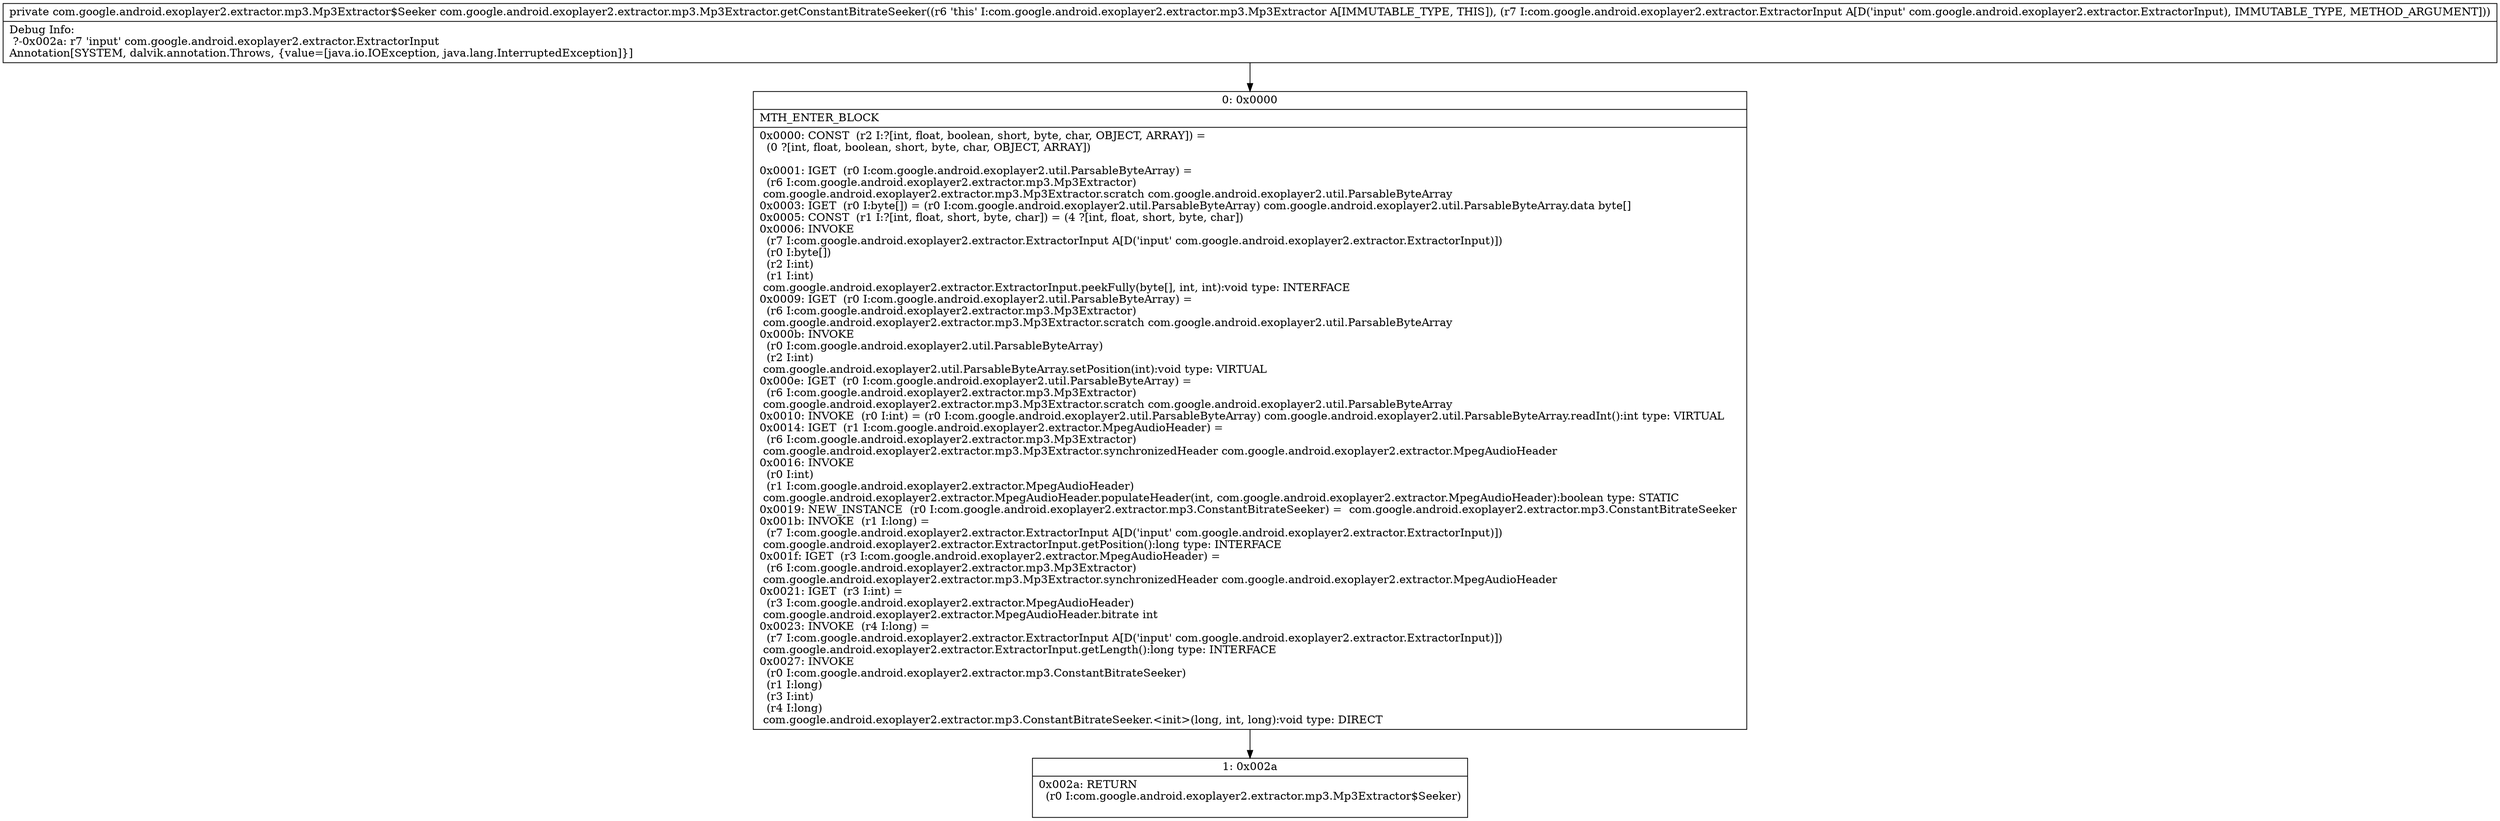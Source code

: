 digraph "CFG forcom.google.android.exoplayer2.extractor.mp3.Mp3Extractor.getConstantBitrateSeeker(Lcom\/google\/android\/exoplayer2\/extractor\/ExtractorInput;)Lcom\/google\/android\/exoplayer2\/extractor\/mp3\/Mp3Extractor$Seeker;" {
Node_0 [shape=record,label="{0\:\ 0x0000|MTH_ENTER_BLOCK\l|0x0000: CONST  (r2 I:?[int, float, boolean, short, byte, char, OBJECT, ARRAY]) = \l  (0 ?[int, float, boolean, short, byte, char, OBJECT, ARRAY])\l \l0x0001: IGET  (r0 I:com.google.android.exoplayer2.util.ParsableByteArray) = \l  (r6 I:com.google.android.exoplayer2.extractor.mp3.Mp3Extractor)\l com.google.android.exoplayer2.extractor.mp3.Mp3Extractor.scratch com.google.android.exoplayer2.util.ParsableByteArray \l0x0003: IGET  (r0 I:byte[]) = (r0 I:com.google.android.exoplayer2.util.ParsableByteArray) com.google.android.exoplayer2.util.ParsableByteArray.data byte[] \l0x0005: CONST  (r1 I:?[int, float, short, byte, char]) = (4 ?[int, float, short, byte, char]) \l0x0006: INVOKE  \l  (r7 I:com.google.android.exoplayer2.extractor.ExtractorInput A[D('input' com.google.android.exoplayer2.extractor.ExtractorInput)])\l  (r0 I:byte[])\l  (r2 I:int)\l  (r1 I:int)\l com.google.android.exoplayer2.extractor.ExtractorInput.peekFully(byte[], int, int):void type: INTERFACE \l0x0009: IGET  (r0 I:com.google.android.exoplayer2.util.ParsableByteArray) = \l  (r6 I:com.google.android.exoplayer2.extractor.mp3.Mp3Extractor)\l com.google.android.exoplayer2.extractor.mp3.Mp3Extractor.scratch com.google.android.exoplayer2.util.ParsableByteArray \l0x000b: INVOKE  \l  (r0 I:com.google.android.exoplayer2.util.ParsableByteArray)\l  (r2 I:int)\l com.google.android.exoplayer2.util.ParsableByteArray.setPosition(int):void type: VIRTUAL \l0x000e: IGET  (r0 I:com.google.android.exoplayer2.util.ParsableByteArray) = \l  (r6 I:com.google.android.exoplayer2.extractor.mp3.Mp3Extractor)\l com.google.android.exoplayer2.extractor.mp3.Mp3Extractor.scratch com.google.android.exoplayer2.util.ParsableByteArray \l0x0010: INVOKE  (r0 I:int) = (r0 I:com.google.android.exoplayer2.util.ParsableByteArray) com.google.android.exoplayer2.util.ParsableByteArray.readInt():int type: VIRTUAL \l0x0014: IGET  (r1 I:com.google.android.exoplayer2.extractor.MpegAudioHeader) = \l  (r6 I:com.google.android.exoplayer2.extractor.mp3.Mp3Extractor)\l com.google.android.exoplayer2.extractor.mp3.Mp3Extractor.synchronizedHeader com.google.android.exoplayer2.extractor.MpegAudioHeader \l0x0016: INVOKE  \l  (r0 I:int)\l  (r1 I:com.google.android.exoplayer2.extractor.MpegAudioHeader)\l com.google.android.exoplayer2.extractor.MpegAudioHeader.populateHeader(int, com.google.android.exoplayer2.extractor.MpegAudioHeader):boolean type: STATIC \l0x0019: NEW_INSTANCE  (r0 I:com.google.android.exoplayer2.extractor.mp3.ConstantBitrateSeeker) =  com.google.android.exoplayer2.extractor.mp3.ConstantBitrateSeeker \l0x001b: INVOKE  (r1 I:long) = \l  (r7 I:com.google.android.exoplayer2.extractor.ExtractorInput A[D('input' com.google.android.exoplayer2.extractor.ExtractorInput)])\l com.google.android.exoplayer2.extractor.ExtractorInput.getPosition():long type: INTERFACE \l0x001f: IGET  (r3 I:com.google.android.exoplayer2.extractor.MpegAudioHeader) = \l  (r6 I:com.google.android.exoplayer2.extractor.mp3.Mp3Extractor)\l com.google.android.exoplayer2.extractor.mp3.Mp3Extractor.synchronizedHeader com.google.android.exoplayer2.extractor.MpegAudioHeader \l0x0021: IGET  (r3 I:int) = \l  (r3 I:com.google.android.exoplayer2.extractor.MpegAudioHeader)\l com.google.android.exoplayer2.extractor.MpegAudioHeader.bitrate int \l0x0023: INVOKE  (r4 I:long) = \l  (r7 I:com.google.android.exoplayer2.extractor.ExtractorInput A[D('input' com.google.android.exoplayer2.extractor.ExtractorInput)])\l com.google.android.exoplayer2.extractor.ExtractorInput.getLength():long type: INTERFACE \l0x0027: INVOKE  \l  (r0 I:com.google.android.exoplayer2.extractor.mp3.ConstantBitrateSeeker)\l  (r1 I:long)\l  (r3 I:int)\l  (r4 I:long)\l com.google.android.exoplayer2.extractor.mp3.ConstantBitrateSeeker.\<init\>(long, int, long):void type: DIRECT \l}"];
Node_1 [shape=record,label="{1\:\ 0x002a|0x002a: RETURN  \l  (r0 I:com.google.android.exoplayer2.extractor.mp3.Mp3Extractor$Seeker)\l \l}"];
MethodNode[shape=record,label="{private com.google.android.exoplayer2.extractor.mp3.Mp3Extractor$Seeker com.google.android.exoplayer2.extractor.mp3.Mp3Extractor.getConstantBitrateSeeker((r6 'this' I:com.google.android.exoplayer2.extractor.mp3.Mp3Extractor A[IMMUTABLE_TYPE, THIS]), (r7 I:com.google.android.exoplayer2.extractor.ExtractorInput A[D('input' com.google.android.exoplayer2.extractor.ExtractorInput), IMMUTABLE_TYPE, METHOD_ARGUMENT]))  | Debug Info:\l  ?\-0x002a: r7 'input' com.google.android.exoplayer2.extractor.ExtractorInput\lAnnotation[SYSTEM, dalvik.annotation.Throws, \{value=[java.io.IOException, java.lang.InterruptedException]\}]\l}"];
MethodNode -> Node_0;
Node_0 -> Node_1;
}

